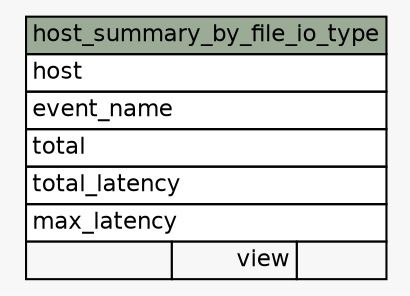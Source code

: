 // dot 7.1.0 on Windows 11 10.0
// SchemaSpy rev 590
digraph "host_summary_by_file_io_type" {
  graph [
    rankdir="RL"
    bgcolor="#f7f7f7"
    nodesep="0.18"
    ranksep="0.46"
    fontname="Helvetica"
    fontsize="11"
  ];
  node [
    fontname="Helvetica"
    fontsize="11"
    shape="plaintext"
  ];
  edge [
    arrowsize="0.8"
  ];
  "host_summary_by_file_io_type" [
    label=<
    <TABLE BORDER="0" CELLBORDER="1" CELLSPACING="0" BGCOLOR="#ffffff">
      <TR><TD COLSPAN="3" BGCOLOR="#9bab96" ALIGN="CENTER">host_summary_by_file_io_type</TD></TR>
      <TR><TD PORT="host" COLSPAN="3" ALIGN="LEFT">host</TD></TR>
      <TR><TD PORT="event_name" COLSPAN="3" ALIGN="LEFT">event_name</TD></TR>
      <TR><TD PORT="total" COLSPAN="3" ALIGN="LEFT">total</TD></TR>
      <TR><TD PORT="total_latency" COLSPAN="3" ALIGN="LEFT">total_latency</TD></TR>
      <TR><TD PORT="max_latency" COLSPAN="3" ALIGN="LEFT">max_latency</TD></TR>
      <TR><TD ALIGN="LEFT" BGCOLOR="#f7f7f7">  </TD><TD ALIGN="RIGHT" BGCOLOR="#f7f7f7">view</TD><TD ALIGN="RIGHT" BGCOLOR="#f7f7f7">  </TD></TR>
    </TABLE>>
    URL="tables/host_summary_by_file_io_type.html"
    tooltip="host_summary_by_file_io_type"
  ];
}
